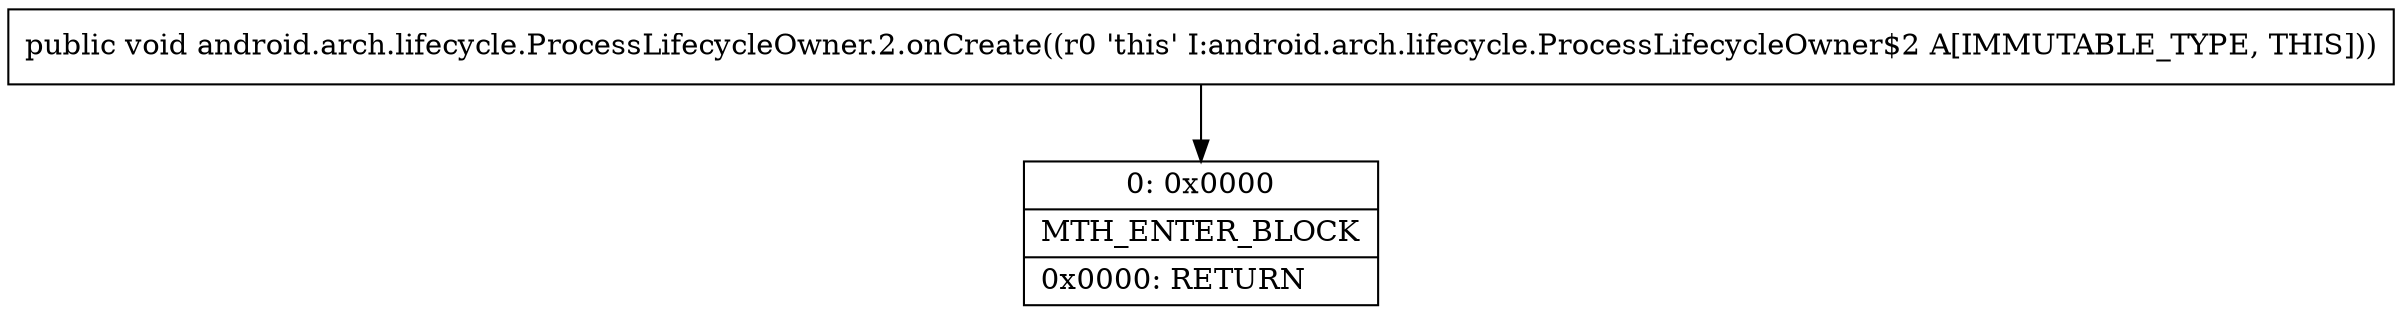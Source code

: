 digraph "CFG forandroid.arch.lifecycle.ProcessLifecycleOwner.2.onCreate()V" {
Node_0 [shape=record,label="{0\:\ 0x0000|MTH_ENTER_BLOCK\l|0x0000: RETURN   \l}"];
MethodNode[shape=record,label="{public void android.arch.lifecycle.ProcessLifecycleOwner.2.onCreate((r0 'this' I:android.arch.lifecycle.ProcessLifecycleOwner$2 A[IMMUTABLE_TYPE, THIS])) }"];
MethodNode -> Node_0;
}


